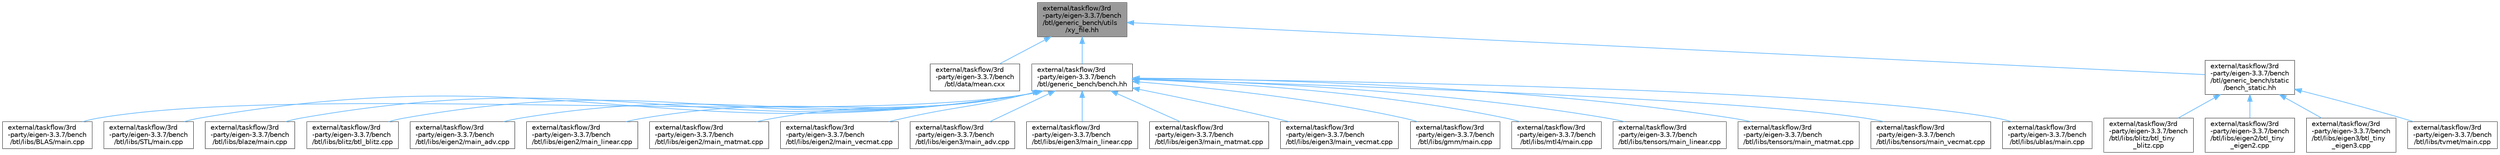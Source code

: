 digraph "external/taskflow/3rd-party/eigen-3.3.7/bench/btl/generic_bench/utils/xy_file.hh"
{
 // LATEX_PDF_SIZE
  bgcolor="transparent";
  edge [fontname=Helvetica,fontsize=10,labelfontname=Helvetica,labelfontsize=10];
  node [fontname=Helvetica,fontsize=10,shape=box,height=0.2,width=0.4];
  Node1 [id="Node000001",label="external/taskflow/3rd\l-party/eigen-3.3.7/bench\l/btl/generic_bench/utils\l/xy_file.hh",height=0.2,width=0.4,color="gray40", fillcolor="grey60", style="filled", fontcolor="black",tooltip=" "];
  Node1 -> Node2 [id="edge26_Node000001_Node000002",dir="back",color="steelblue1",style="solid",tooltip=" "];
  Node2 [id="Node000002",label="external/taskflow/3rd\l-party/eigen-3.3.7/bench\l/btl/data/mean.cxx",height=0.2,width=0.4,color="grey40", fillcolor="white", style="filled",URL="$mean_8cxx.html",tooltip=" "];
  Node1 -> Node3 [id="edge27_Node000001_Node000003",dir="back",color="steelblue1",style="solid",tooltip=" "];
  Node3 [id="Node000003",label="external/taskflow/3rd\l-party/eigen-3.3.7/bench\l/btl/generic_bench/bench.hh",height=0.2,width=0.4,color="grey40", fillcolor="white", style="filled",URL="$bench_8hh.html",tooltip=" "];
  Node3 -> Node4 [id="edge28_Node000003_Node000004",dir="back",color="steelblue1",style="solid",tooltip=" "];
  Node4 [id="Node000004",label="external/taskflow/3rd\l-party/eigen-3.3.7/bench\l/btl/libs/BLAS/main.cpp",height=0.2,width=0.4,color="grey40", fillcolor="white", style="filled",URL="$external_2taskflow_23rd-party_2eigen-3_83_87_2bench_2btl_2libs_2_b_l_a_s_2main_8cpp.html",tooltip=" "];
  Node3 -> Node5 [id="edge29_Node000003_Node000005",dir="back",color="steelblue1",style="solid",tooltip=" "];
  Node5 [id="Node000005",label="external/taskflow/3rd\l-party/eigen-3.3.7/bench\l/btl/libs/STL/main.cpp",height=0.2,width=0.4,color="grey40", fillcolor="white", style="filled",URL="$external_2taskflow_23rd-party_2eigen-3_83_87_2bench_2btl_2libs_2_s_t_l_2main_8cpp.html",tooltip=" "];
  Node3 -> Node6 [id="edge30_Node000003_Node000006",dir="back",color="steelblue1",style="solid",tooltip=" "];
  Node6 [id="Node000006",label="external/taskflow/3rd\l-party/eigen-3.3.7/bench\l/btl/libs/blaze/main.cpp",height=0.2,width=0.4,color="grey40", fillcolor="white", style="filled",URL="$external_2taskflow_23rd-party_2eigen-3_83_87_2bench_2btl_2libs_2blaze_2main_8cpp.html",tooltip=" "];
  Node3 -> Node7 [id="edge31_Node000003_Node000007",dir="back",color="steelblue1",style="solid",tooltip=" "];
  Node7 [id="Node000007",label="external/taskflow/3rd\l-party/eigen-3.3.7/bench\l/btl/libs/blitz/btl_blitz.cpp",height=0.2,width=0.4,color="grey40", fillcolor="white", style="filled",URL="$btl__blitz_8cpp.html",tooltip=" "];
  Node3 -> Node8 [id="edge32_Node000003_Node000008",dir="back",color="steelblue1",style="solid",tooltip=" "];
  Node8 [id="Node000008",label="external/taskflow/3rd\l-party/eigen-3.3.7/bench\l/btl/libs/eigen2/main_adv.cpp",height=0.2,width=0.4,color="grey40", fillcolor="white", style="filled",URL="$eigen2_2main__adv_8cpp.html",tooltip=" "];
  Node3 -> Node9 [id="edge33_Node000003_Node000009",dir="back",color="steelblue1",style="solid",tooltip=" "];
  Node9 [id="Node000009",label="external/taskflow/3rd\l-party/eigen-3.3.7/bench\l/btl/libs/eigen2/main_linear.cpp",height=0.2,width=0.4,color="grey40", fillcolor="white", style="filled",URL="$eigen2_2main__linear_8cpp.html",tooltip=" "];
  Node3 -> Node10 [id="edge34_Node000003_Node000010",dir="back",color="steelblue1",style="solid",tooltip=" "];
  Node10 [id="Node000010",label="external/taskflow/3rd\l-party/eigen-3.3.7/bench\l/btl/libs/eigen2/main_matmat.cpp",height=0.2,width=0.4,color="grey40", fillcolor="white", style="filled",URL="$eigen2_2main__matmat_8cpp.html",tooltip=" "];
  Node3 -> Node11 [id="edge35_Node000003_Node000011",dir="back",color="steelblue1",style="solid",tooltip=" "];
  Node11 [id="Node000011",label="external/taskflow/3rd\l-party/eigen-3.3.7/bench\l/btl/libs/eigen2/main_vecmat.cpp",height=0.2,width=0.4,color="grey40", fillcolor="white", style="filled",URL="$eigen2_2main__vecmat_8cpp.html",tooltip=" "];
  Node3 -> Node12 [id="edge36_Node000003_Node000012",dir="back",color="steelblue1",style="solid",tooltip=" "];
  Node12 [id="Node000012",label="external/taskflow/3rd\l-party/eigen-3.3.7/bench\l/btl/libs/eigen3/main_adv.cpp",height=0.2,width=0.4,color="grey40", fillcolor="white", style="filled",URL="$eigen3_2main__adv_8cpp.html",tooltip=" "];
  Node3 -> Node13 [id="edge37_Node000003_Node000013",dir="back",color="steelblue1",style="solid",tooltip=" "];
  Node13 [id="Node000013",label="external/taskflow/3rd\l-party/eigen-3.3.7/bench\l/btl/libs/eigen3/main_linear.cpp",height=0.2,width=0.4,color="grey40", fillcolor="white", style="filled",URL="$eigen3_2main__linear_8cpp.html",tooltip=" "];
  Node3 -> Node14 [id="edge38_Node000003_Node000014",dir="back",color="steelblue1",style="solid",tooltip=" "];
  Node14 [id="Node000014",label="external/taskflow/3rd\l-party/eigen-3.3.7/bench\l/btl/libs/eigen3/main_matmat.cpp",height=0.2,width=0.4,color="grey40", fillcolor="white", style="filled",URL="$eigen3_2main__matmat_8cpp.html",tooltip=" "];
  Node3 -> Node15 [id="edge39_Node000003_Node000015",dir="back",color="steelblue1",style="solid",tooltip=" "];
  Node15 [id="Node000015",label="external/taskflow/3rd\l-party/eigen-3.3.7/bench\l/btl/libs/eigen3/main_vecmat.cpp",height=0.2,width=0.4,color="grey40", fillcolor="white", style="filled",URL="$eigen3_2main__vecmat_8cpp.html",tooltip=" "];
  Node3 -> Node16 [id="edge40_Node000003_Node000016",dir="back",color="steelblue1",style="solid",tooltip=" "];
  Node16 [id="Node000016",label="external/taskflow/3rd\l-party/eigen-3.3.7/bench\l/btl/libs/gmm/main.cpp",height=0.2,width=0.4,color="grey40", fillcolor="white", style="filled",URL="$external_2taskflow_23rd-party_2eigen-3_83_87_2bench_2btl_2libs_2gmm_2main_8cpp.html",tooltip=" "];
  Node3 -> Node17 [id="edge41_Node000003_Node000017",dir="back",color="steelblue1",style="solid",tooltip=" "];
  Node17 [id="Node000017",label="external/taskflow/3rd\l-party/eigen-3.3.7/bench\l/btl/libs/mtl4/main.cpp",height=0.2,width=0.4,color="grey40", fillcolor="white", style="filled",URL="$external_2taskflow_23rd-party_2eigen-3_83_87_2bench_2btl_2libs_2mtl4_2main_8cpp.html",tooltip=" "];
  Node3 -> Node18 [id="edge42_Node000003_Node000018",dir="back",color="steelblue1",style="solid",tooltip=" "];
  Node18 [id="Node000018",label="external/taskflow/3rd\l-party/eigen-3.3.7/bench\l/btl/libs/tensors/main_linear.cpp",height=0.2,width=0.4,color="grey40", fillcolor="white", style="filled",URL="$tensors_2main__linear_8cpp.html",tooltip=" "];
  Node3 -> Node19 [id="edge43_Node000003_Node000019",dir="back",color="steelblue1",style="solid",tooltip=" "];
  Node19 [id="Node000019",label="external/taskflow/3rd\l-party/eigen-3.3.7/bench\l/btl/libs/tensors/main_matmat.cpp",height=0.2,width=0.4,color="grey40", fillcolor="white", style="filled",URL="$tensors_2main__matmat_8cpp.html",tooltip=" "];
  Node3 -> Node20 [id="edge44_Node000003_Node000020",dir="back",color="steelblue1",style="solid",tooltip=" "];
  Node20 [id="Node000020",label="external/taskflow/3rd\l-party/eigen-3.3.7/bench\l/btl/libs/tensors/main_vecmat.cpp",height=0.2,width=0.4,color="grey40", fillcolor="white", style="filled",URL="$tensors_2main__vecmat_8cpp.html",tooltip=" "];
  Node3 -> Node21 [id="edge45_Node000003_Node000021",dir="back",color="steelblue1",style="solid",tooltip=" "];
  Node21 [id="Node000021",label="external/taskflow/3rd\l-party/eigen-3.3.7/bench\l/btl/libs/ublas/main.cpp",height=0.2,width=0.4,color="grey40", fillcolor="white", style="filled",URL="$external_2taskflow_23rd-party_2eigen-3_83_87_2bench_2btl_2libs_2ublas_2main_8cpp.html",tooltip=" "];
  Node1 -> Node22 [id="edge46_Node000001_Node000022",dir="back",color="steelblue1",style="solid",tooltip=" "];
  Node22 [id="Node000022",label="external/taskflow/3rd\l-party/eigen-3.3.7/bench\l/btl/generic_bench/static\l/bench_static.hh",height=0.2,width=0.4,color="grey40", fillcolor="white", style="filled",URL="$bench__static_8hh.html",tooltip=" "];
  Node22 -> Node23 [id="edge47_Node000022_Node000023",dir="back",color="steelblue1",style="solid",tooltip=" "];
  Node23 [id="Node000023",label="external/taskflow/3rd\l-party/eigen-3.3.7/bench\l/btl/libs/blitz/btl_tiny\l_blitz.cpp",height=0.2,width=0.4,color="grey40", fillcolor="white", style="filled",URL="$btl__tiny__blitz_8cpp.html",tooltip=" "];
  Node22 -> Node24 [id="edge48_Node000022_Node000024",dir="back",color="steelblue1",style="solid",tooltip=" "];
  Node24 [id="Node000024",label="external/taskflow/3rd\l-party/eigen-3.3.7/bench\l/btl/libs/eigen2/btl_tiny\l_eigen2.cpp",height=0.2,width=0.4,color="grey40", fillcolor="white", style="filled",URL="$btl__tiny__eigen2_8cpp.html",tooltip=" "];
  Node22 -> Node25 [id="edge49_Node000022_Node000025",dir="back",color="steelblue1",style="solid",tooltip=" "];
  Node25 [id="Node000025",label="external/taskflow/3rd\l-party/eigen-3.3.7/bench\l/btl/libs/eigen3/btl_tiny\l_eigen3.cpp",height=0.2,width=0.4,color="grey40", fillcolor="white", style="filled",URL="$btl__tiny__eigen3_8cpp.html",tooltip=" "];
  Node22 -> Node26 [id="edge50_Node000022_Node000026",dir="back",color="steelblue1",style="solid",tooltip=" "];
  Node26 [id="Node000026",label="external/taskflow/3rd\l-party/eigen-3.3.7/bench\l/btl/libs/tvmet/main.cpp",height=0.2,width=0.4,color="grey40", fillcolor="white", style="filled",URL="$external_2taskflow_23rd-party_2eigen-3_83_87_2bench_2btl_2libs_2tvmet_2main_8cpp.html",tooltip=" "];
}
